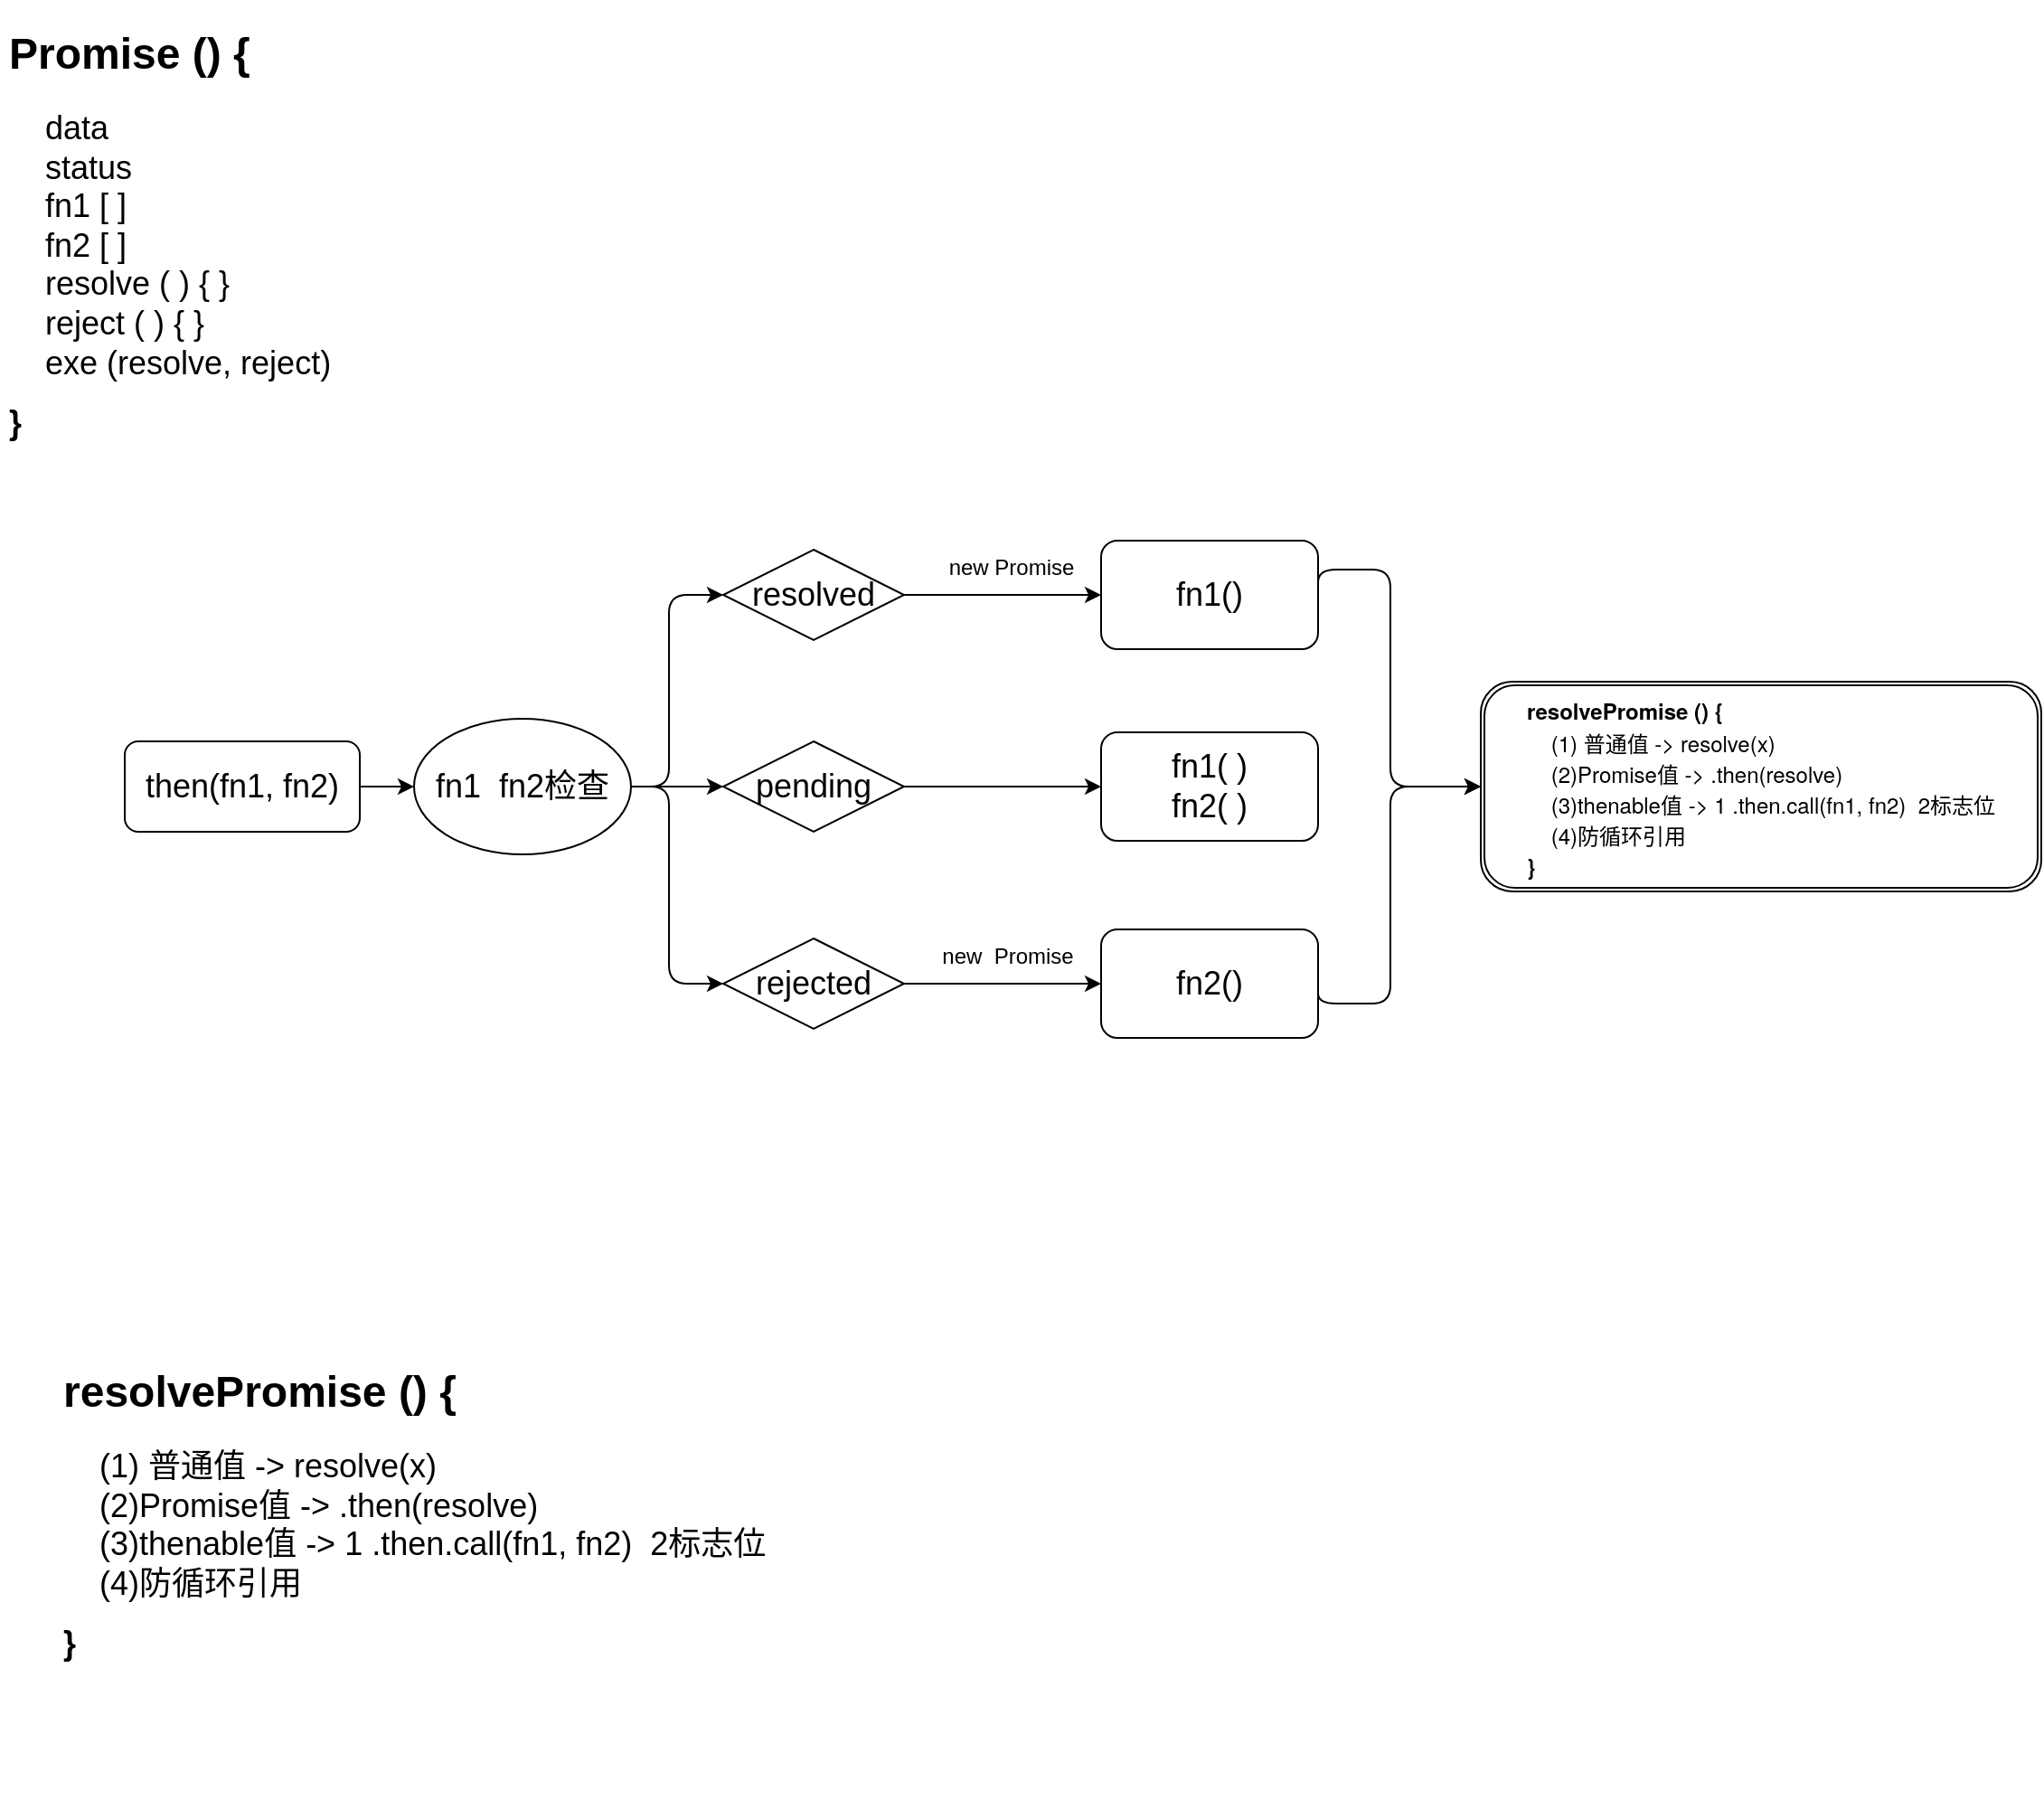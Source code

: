 <mxfile version="12.2.4" pages="1"><diagram id="ez5HGwPXVytlMfeBGFcJ" name="Page-1"><mxGraphModel dx="1259" dy="448" grid="1" gridSize="10" guides="1" tooltips="1" connect="1" arrows="1" fold="1" page="1" pageScale="1" pageWidth="827" pageHeight="1169" math="0" shadow="0"><root><mxCell id="0"/><mxCell id="1" parent="0"/><mxCell id="3" value="&lt;h1&gt;Promise () {&lt;/h1&gt;&lt;div&gt;&lt;span style=&quot;font-weight: normal&quot;&gt;&lt;font style=&quot;font-size: 18px&quot;&gt;&amp;nbsp; &amp;nbsp; data&lt;/font&gt;&lt;/span&gt;&lt;/div&gt;&lt;div&gt;&lt;span style=&quot;font-weight: normal&quot;&gt;&lt;font style=&quot;font-size: 18px&quot;&gt;&amp;nbsp; &amp;nbsp; status&lt;/font&gt;&lt;/span&gt;&lt;/div&gt;&lt;div&gt;&lt;span style=&quot;font-weight: normal&quot;&gt;&lt;font style=&quot;font-size: 18px&quot;&gt;&amp;nbsp; &amp;nbsp; fn1 [ ]&lt;/font&gt;&lt;/span&gt;&lt;/div&gt;&lt;div&gt;&lt;span style=&quot;font-weight: normal&quot;&gt;&lt;font style=&quot;font-size: 18px&quot;&gt;&amp;nbsp; &amp;nbsp; fn2 [ ]&lt;/font&gt;&lt;/span&gt;&lt;/div&gt;&lt;div&gt;&lt;span style=&quot;font-weight: normal&quot;&gt;&lt;font style=&quot;font-size: 18px&quot;&gt;&amp;nbsp; &amp;nbsp; resolve ( ) { }&lt;/font&gt;&lt;/span&gt;&lt;/div&gt;&lt;div&gt;&lt;span style=&quot;font-weight: normal&quot;&gt;&lt;font style=&quot;font-size: 18px&quot;&gt;&amp;nbsp; &amp;nbsp; reject ( ) { }&lt;/font&gt;&lt;/span&gt;&lt;/div&gt;&lt;div&gt;&lt;span style=&quot;font-weight: normal&quot;&gt;&lt;font style=&quot;font-size: 18px&quot;&gt;&amp;nbsp; &amp;nbsp; exe (resolve, reject)&lt;/font&gt;&lt;/span&gt;&lt;/div&gt;&lt;h1 style=&quot;font-size: 18px&quot;&gt;}&lt;/h1&gt;" style="text;html=1;strokeColor=none;fillColor=none;spacing=5;spacingTop=-20;whiteSpace=wrap;overflow=hidden;rounded=0;" parent="1" vertex="1"><mxGeometry x="20" y="20" width="350" height="250" as="geometry"/></mxCell><mxCell id="14" value="" style="edgeStyle=orthogonalEdgeStyle;curved=1;orthogonalLoop=1;jettySize=auto;html=1;" parent="1" source="4" target="13" edge="1"><mxGeometry relative="1" as="geometry"/></mxCell><mxCell id="4" value="&lt;font style=&quot;font-size: 18px&quot;&gt;then(fn1, fn2)&lt;/font&gt;" style="rounded=1;whiteSpace=wrap;html=1;" parent="1" vertex="1"><mxGeometry x="89" y="420" width="130" height="50" as="geometry"/></mxCell><mxCell id="19" value="" style="edgeStyle=orthogonalEdgeStyle;curved=1;orthogonalLoop=1;jettySize=auto;html=1;" parent="1" source="5" target="18" edge="1"><mxGeometry relative="1" as="geometry"/></mxCell><mxCell id="20" value="new Promise" style="text;html=1;resizable=0;points=[];align=center;verticalAlign=middle;labelBackgroundColor=#ffffff;" parent="19" vertex="1" connectable="0"><mxGeometry x="-0.3" y="-2" relative="1" as="geometry"><mxPoint x="21" y="-17" as="offset"/></mxGeometry></mxCell><mxCell id="5" value="&lt;font style=&quot;font-size: 18px&quot;&gt;resolved&lt;/font&gt;" style="rhombus;whiteSpace=wrap;html=1;" parent="1" vertex="1"><mxGeometry x="420" y="314" width="100" height="50" as="geometry"/></mxCell><mxCell id="23" value="" style="edgeStyle=orthogonalEdgeStyle;curved=1;orthogonalLoop=1;jettySize=auto;html=1;entryX=0;entryY=0.5;entryDx=0;entryDy=0;" parent="1" source="6" target="21" edge="1"><mxGeometry relative="1" as="geometry"><mxPoint x="600" y="554" as="targetPoint"/></mxGeometry></mxCell><mxCell id="24" value="new&amp;nbsp; Promise" style="text;html=1;resizable=0;points=[];align=center;verticalAlign=middle;labelBackgroundColor=#ffffff;" parent="23" vertex="1" connectable="0"><mxGeometry x="-0.171" y="2" relative="1" as="geometry"><mxPoint x="12" y="-13" as="offset"/></mxGeometry></mxCell><mxCell id="6" value="&lt;font style=&quot;font-size: 18px&quot;&gt;rejected&lt;/font&gt;" style="rhombus;whiteSpace=wrap;html=1;" parent="1" vertex="1"><mxGeometry x="420" y="529" width="100" height="50" as="geometry"/></mxCell><mxCell id="27" value="" style="edgeStyle=orthogonalEdgeStyle;curved=1;orthogonalLoop=1;jettySize=auto;html=1;entryX=0;entryY=0.5;entryDx=0;entryDy=0;" parent="1" source="7" target="25" edge="1"><mxGeometry relative="1" as="geometry"><mxPoint x="600" y="445" as="targetPoint"/></mxGeometry></mxCell><mxCell id="7" value="&lt;font style=&quot;font-size: 18px&quot;&gt;pending&lt;/font&gt;" style="rhombus;whiteSpace=wrap;html=1;" parent="1" vertex="1"><mxGeometry x="420" y="420" width="100" height="50" as="geometry"/></mxCell><mxCell id="17" value="" style="edgeStyle=orthogonalEdgeStyle;curved=1;orthogonalLoop=1;jettySize=auto;html=1;" parent="1" source="13" target="7" edge="1"><mxGeometry relative="1" as="geometry"/></mxCell><mxCell id="13" value="&lt;font style=&quot;font-size: 18px&quot;&gt;fn1&amp;nbsp; fn2检查&lt;/font&gt;" style="ellipse;whiteSpace=wrap;html=1;" parent="1" vertex="1"><mxGeometry x="249" y="407.5" width="120" height="75" as="geometry"/></mxCell><mxCell id="18" value="&lt;font style=&quot;font-size: 18px&quot;&gt;fn1()&lt;/font&gt;" style="rounded=1;whiteSpace=wrap;html=1;" parent="1" vertex="1"><mxGeometry x="629" y="309" width="120" height="60" as="geometry"/></mxCell><mxCell id="21" value="&lt;font style=&quot;font-size: 18px&quot;&gt;fn2()&lt;/font&gt;" style="rounded=1;whiteSpace=wrap;html=1;" parent="1" vertex="1"><mxGeometry x="629" y="524" width="120" height="60" as="geometry"/></mxCell><mxCell id="25" value="&lt;font style=&quot;font-size: 18px&quot;&gt;fn1( )&lt;br&gt;fn2( )&lt;/font&gt;" style="rounded=1;whiteSpace=wrap;html=1;" parent="1" vertex="1"><mxGeometry x="629" y="415" width="120" height="60" as="geometry"/></mxCell><mxCell id="28" value="&lt;h1&gt;resolvePromise () {&lt;/h1&gt;&lt;div&gt;&lt;span style=&quot;font-weight: normal&quot;&gt;&lt;font style=&quot;font-size: 18px&quot;&gt;&amp;nbsp; &amp;nbsp; (1) 普通值 -&amp;gt; resolve(x)&lt;/font&gt;&lt;/span&gt;&lt;/div&gt;&lt;div&gt;&lt;span style=&quot;font-weight: normal&quot;&gt;&lt;font style=&quot;font-size: 18px&quot;&gt;&amp;nbsp; &amp;nbsp; (2)Promise值 -&amp;gt; .then(resolve)&lt;/font&gt;&lt;/span&gt;&lt;/div&gt;&lt;div&gt;&lt;span style=&quot;font-weight: normal&quot;&gt;&lt;font style=&quot;font-size: 18px&quot;&gt;&amp;nbsp; &amp;nbsp; (3)thenable值 -&amp;gt; 1 .then.call(fn1, fn2)&amp;nbsp; 2标志位&lt;/font&gt;&lt;/span&gt;&lt;/div&gt;&lt;div&gt;&lt;span style=&quot;font-weight: normal&quot;&gt;&lt;font style=&quot;font-size: 18px&quot;&gt;&amp;nbsp; &amp;nbsp; (4)防循环引用&amp;nbsp;&lt;/font&gt;&lt;/span&gt;&lt;/div&gt;&lt;h1 style=&quot;font-size: 18px&quot;&gt;}&lt;/h1&gt;" style="text;html=1;strokeColor=none;fillColor=none;spacing=5;spacingTop=-20;whiteSpace=wrap;overflow=hidden;rounded=0;" parent="1" vertex="1"><mxGeometry x="50" y="760" width="430" height="250" as="geometry"/></mxCell><mxCell id="31" value="" style="edgeStyle=segmentEdgeStyle;endArrow=classic;html=1;exitX=1;exitY=0.5;exitDx=0;exitDy=0;entryX=0;entryY=0.5;entryDx=0;entryDy=0;" parent="1" source="13" target="6" edge="1"><mxGeometry width="50" height="50" relative="1" as="geometry"><mxPoint x="260" y="620" as="sourcePoint"/><mxPoint x="310" y="570" as="targetPoint"/><Array as="points"><mxPoint x="390" y="445"/><mxPoint x="390" y="554"/></Array></mxGeometry></mxCell><mxCell id="32" value="&lt;h1 style=&quot;text-align: left ; white-space: normal ; font-size: 18px&quot;&gt;&lt;p class=&quot;p1&quot; style=&quot;margin: 0px ; font-weight: 400 ; font-stretch: normal ; font-size: 12px ; line-height: normal ; font-family: &amp;#34;helvetica neue&amp;#34;&quot;&gt;&lt;b&gt;resolvePromise () {&lt;/b&gt;&lt;/p&gt;&lt;p class=&quot;p1&quot; style=&quot;margin: 0px ; font-weight: 400 ; font-stretch: normal ; font-size: 12px ; line-height: normal ; font-family: &amp;#34;helvetica neue&amp;#34;&quot;&gt;&amp;nbsp; &amp;nbsp; (1) 普通值 -&amp;gt; resolve(x)&lt;/p&gt;&lt;p class=&quot;p1&quot; style=&quot;margin: 0px ; font-weight: 400 ; font-stretch: normal ; font-size: 12px ; line-height: normal ; font-family: &amp;#34;helvetica neue&amp;#34;&quot;&gt;&amp;nbsp; &amp;nbsp; (2)Promise值 -&amp;gt; .then(resolve)&lt;/p&gt;&lt;p class=&quot;p1&quot; style=&quot;margin: 0px ; font-weight: 400 ; font-stretch: normal ; font-size: 12px ; line-height: normal ; font-family: &amp;#34;helvetica neue&amp;#34;&quot;&gt;&amp;nbsp; &amp;nbsp; (3)thenable值 -&amp;gt; 1 .then.call(fn1, fn2)&amp;nbsp; 2标志位&lt;/p&gt;&lt;p class=&quot;p1&quot; style=&quot;margin: 0px ; font-weight: 400 ; font-stretch: normal ; font-size: 12px ; line-height: normal ; font-family: &amp;#34;helvetica neue&amp;#34;&quot;&gt;&amp;nbsp; &amp;nbsp; (4)防循环引用&amp;nbsp;&lt;/p&gt;&lt;p class=&quot;p1&quot; style=&quot;margin: 0px ; font-weight: 400 ; font-stretch: normal ; font-size: 12px ; line-height: normal ; font-family: &amp;#34;helvetica neue&amp;#34;&quot;&gt;&lt;b&gt;}&lt;/b&gt;&lt;/p&gt;&lt;/h1&gt;" style="shape=ext;double=1;rounded=1;whiteSpace=wrap;html=1;" parent="1" vertex="1"><mxGeometry x="839" y="387" width="310" height="116" as="geometry"/></mxCell><mxCell id="34" value="" style="edgeStyle=segmentEdgeStyle;endArrow=classic;html=1;exitX=1;exitY=0.5;exitDx=0;exitDy=0;entryX=0;entryY=0.5;entryDx=0;entryDy=0;" parent="1" source="18" target="32" edge="1"><mxGeometry width="50" height="50" relative="1" as="geometry"><mxPoint x="829" y="360" as="sourcePoint"/><mxPoint x="879" y="310" as="targetPoint"/><Array as="points"><mxPoint x="789" y="325"/><mxPoint x="789" y="445"/></Array></mxGeometry></mxCell><mxCell id="36" value="" style="edgeStyle=segmentEdgeStyle;endArrow=classic;html=1;exitX=1;exitY=0.5;exitDx=0;exitDy=0;entryX=0;entryY=0.5;entryDx=0;entryDy=0;" parent="1" source="21" target="32" edge="1"><mxGeometry width="50" height="50" relative="1" as="geometry"><mxPoint x="819" y="600" as="sourcePoint"/><mxPoint x="869" y="550" as="targetPoint"/><Array as="points"><mxPoint x="789" y="565"/><mxPoint x="789" y="445"/></Array></mxGeometry></mxCell><mxCell id="37" value="" style="edgeStyle=segmentEdgeStyle;endArrow=classic;html=1;exitX=1;exitY=0.5;exitDx=0;exitDy=0;entryX=0;entryY=0.5;entryDx=0;entryDy=0;" parent="1" source="13" target="5" edge="1"><mxGeometry width="50" height="50" relative="1" as="geometry"><mxPoint x="363" y="486" as="sourcePoint"/><mxPoint x="414" y="606" as="targetPoint"/><Array as="points"><mxPoint x="390" y="445"/><mxPoint x="390" y="339"/></Array></mxGeometry></mxCell></root></mxGraphModel></diagram></mxfile>